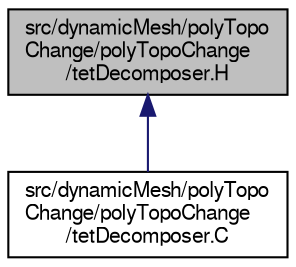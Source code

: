 digraph "src/dynamicMesh/polyTopoChange/polyTopoChange/tetDecomposer.H"
{
  bgcolor="transparent";
  edge [fontname="FreeSans",fontsize="10",labelfontname="FreeSans",labelfontsize="10"];
  node [fontname="FreeSans",fontsize="10",shape=record];
  Node1 [label="src/dynamicMesh/polyTopo\lChange/polyTopoChange\l/tetDecomposer.H",height=0.2,width=0.4,color="black", fillcolor="grey75", style="filled" fontcolor="black"];
  Node1 -> Node2 [dir="back",color="midnightblue",fontsize="10",style="solid",fontname="FreeSans"];
  Node2 [label="src/dynamicMesh/polyTopo\lChange/polyTopoChange\l/tetDecomposer.C",height=0.2,width=0.4,color="black",URL="$a04502.html"];
}
